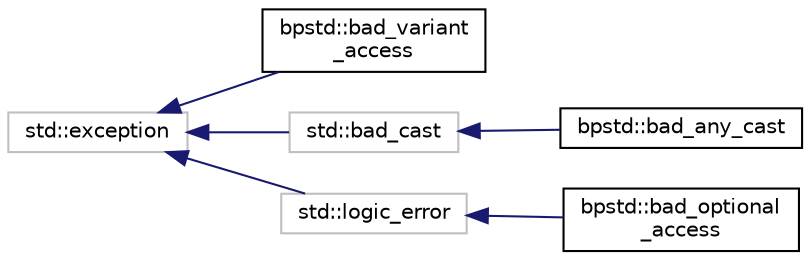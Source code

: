 digraph "Graphical Class Hierarchy"
{
 // LATEX_PDF_SIZE
  edge [fontname="Helvetica",fontsize="10",labelfontname="Helvetica",labelfontsize="10"];
  node [fontname="Helvetica",fontsize="10",shape=record];
  rankdir="LR";
  Node57 [label="std::exception",height=0.2,width=0.4,color="grey75", fillcolor="white", style="filled",tooltip="STL class."];
  Node57 -> Node0 [dir="back",color="midnightblue",fontsize="10",style="solid",fontname="Helvetica"];
  Node0 [label="bpstd::bad_variant\l_access",height=0.2,width=0.4,color="black", fillcolor="white", style="filled",URL="$de/da9/classbpstd_1_1bad__variant__access.html",tooltip="Exception thrown by variant."];
  Node57 -> Node59 [dir="back",color="midnightblue",fontsize="10",style="solid",fontname="Helvetica"];
  Node59 [label="std::bad_cast",height=0.2,width=0.4,color="grey75", fillcolor="white", style="filled",tooltip="STL class."];
  Node59 -> Node60 [dir="back",color="midnightblue",fontsize="10",style="solid",fontname="Helvetica"];
  Node60 [label="bpstd::bad_any_cast",height=0.2,width=0.4,color="black", fillcolor="white", style="filled",URL="$da/d5e/classbpstd_1_1bad__any__cast.html",tooltip=" "];
  Node57 -> Node61 [dir="back",color="midnightblue",fontsize="10",style="solid",fontname="Helvetica"];
  Node61 [label="std::logic_error",height=0.2,width=0.4,color="grey75", fillcolor="white", style="filled",tooltip="STL class."];
  Node61 -> Node62 [dir="back",color="midnightblue",fontsize="10",style="solid",fontname="Helvetica"];
  Node62 [label="bpstd::bad_optional\l_access",height=0.2,width=0.4,color="black", fillcolor="white", style="filled",URL="$df/dbf/classbpstd_1_1bad__optional__access.html",tooltip="An exception thrown when an optional is attempted to be accessed while not containing a value."];
}
